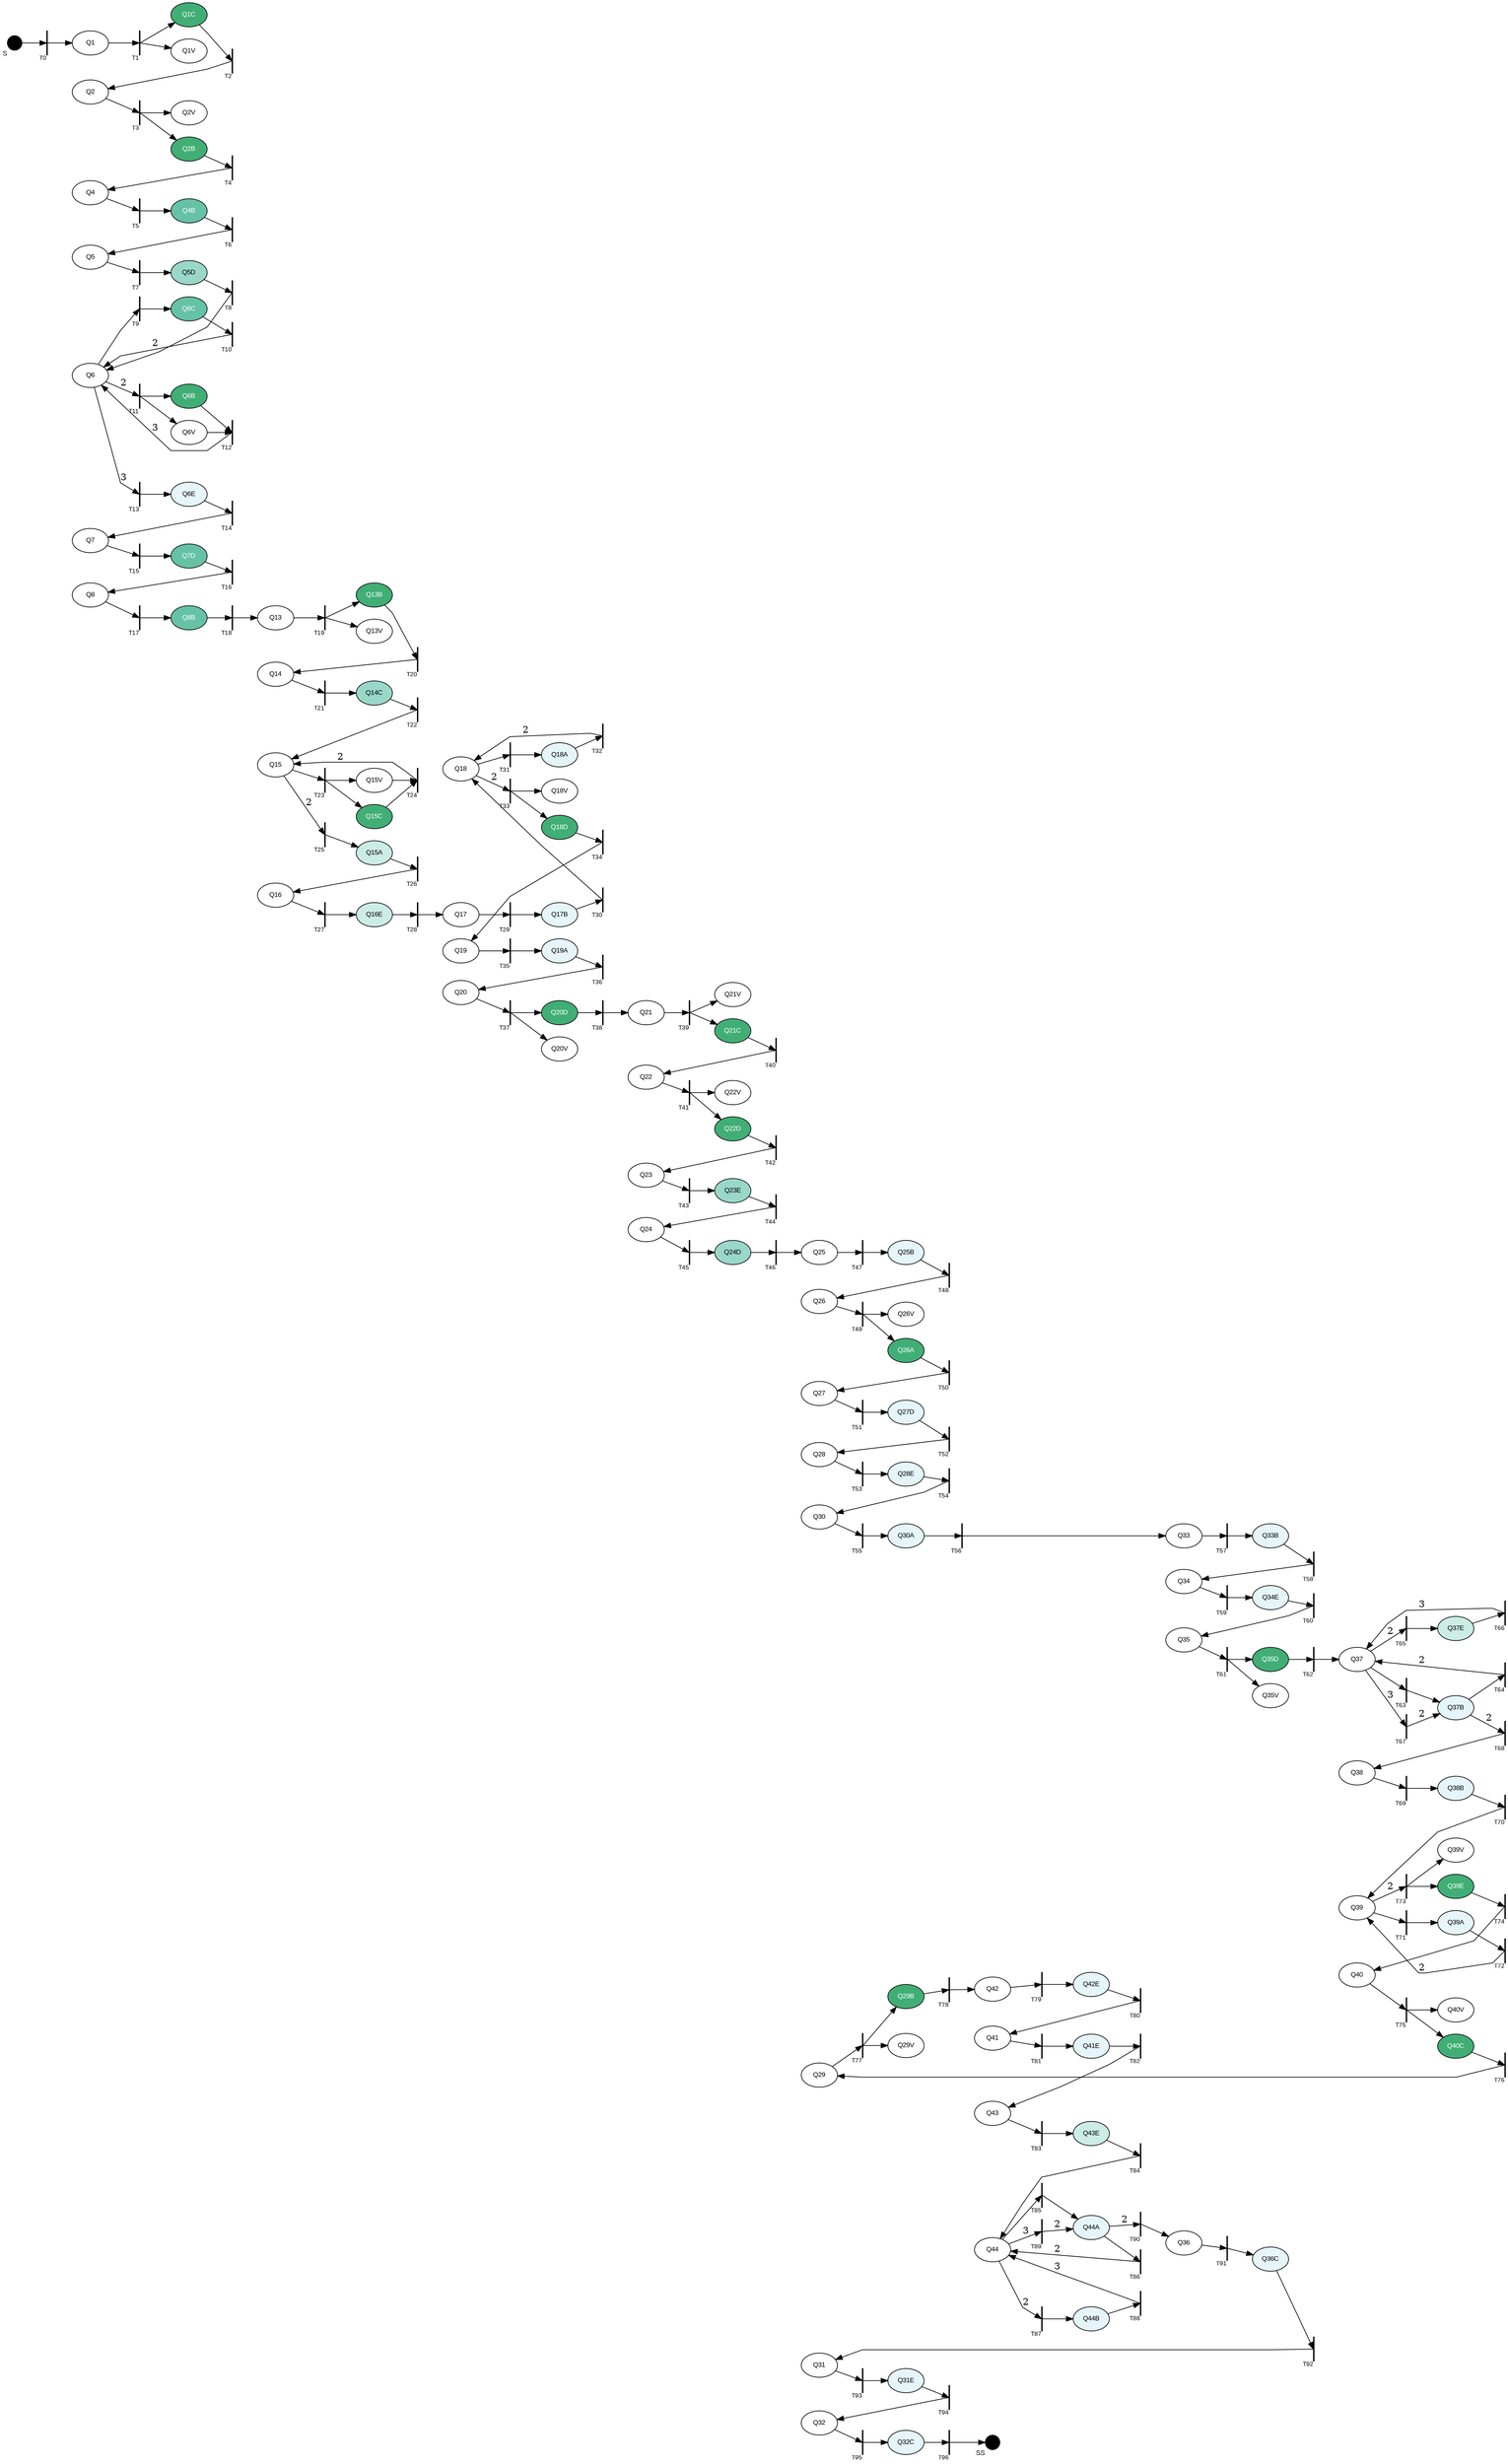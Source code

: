 digraph G { rankdir=LR; splines=polyline;
node[style=filled; fontsize=10; fontname=Arial; fontcolor=black; fillcolor=white; colorscheme=bugn9];
"S"[fillcolor=black; shape=point; width=0.3; xlabel="S";];"Q1"[colorscheme="reds5"; fillcolor=white; ]; "Q1C"[fillcolor=6; fontcolor=white;]; "Q2"[colorscheme="reds5"; fillcolor=white; ]; "Q2B"[fillcolor=6; fontcolor=white;]; "Q4"[colorscheme="reds5"; fillcolor=white; ]; "Q4B"[fillcolor=5; fontcolor=white;]; "Q5"[colorscheme="reds5"; fillcolor=white; ]; "Q5D"[fillcolor=4; ]; "Q6"[colorscheme="reds5"; fillcolor=white; fontcolor=black;]; "Q6C"[fillcolor=5; fontcolor=white;]; "Q6B"[fillcolor=6; fontcolor=white;]; "Q6E"[fillcolor=2; ]; "Q7"[colorscheme="reds5"; fillcolor=white; ]; "Q7D"[fillcolor=5; fontcolor=white;]; "Q8"[colorscheme="reds5"; fillcolor=white; ]; "Q8B"[fillcolor=5; fontcolor=white;]; "Q13"[colorscheme="reds5"; fillcolor=white; ]; "Q13B"[fillcolor=6; fontcolor=white;]; "Q14"[colorscheme="reds5"; fillcolor=white; ]; "Q14C"[fillcolor=4; ]; "Q15"[colorscheme="reds5"; fillcolor=white; fontcolor=black;]; "Q15C"[fillcolor=6; fontcolor=white;]; "Q15A"[fillcolor=3; ]; "Q16"[colorscheme="reds5"; fillcolor=white; ]; "Q16E"[fillcolor=3; ]; "Q17"[colorscheme="reds5"; fillcolor=white; ]; "Q17B"[fillcolor=2; ]; "Q18"[colorscheme="reds5"; fillcolor=white; fontcolor=black;]; "Q18A"[fillcolor=2; ]; "Q18D"[fillcolor=6; fontcolor=white;]; "Q19"[colorscheme="reds5"; fillcolor=white; ]; "Q19A"[fillcolor=2; ]; "Q20"[colorscheme="reds5"; fillcolor=white; ]; "Q20D"[fillcolor=6; fontcolor=white;]; "Q21"[colorscheme="reds5"; fillcolor=white; ]; "Q21C"[fillcolor=6; fontcolor=white;]; "Q22"[colorscheme="reds5"; fillcolor=white; ]; "Q22D"[fillcolor=6; fontcolor=white;]; "Q23"[colorscheme="reds5"; fillcolor=white; ]; "Q23E"[fillcolor=4; ]; "Q24"[colorscheme="reds5"; fillcolor=white; ]; "Q24D"[fillcolor=4; ]; "Q25"[colorscheme="reds5"; fillcolor=white; ]; "Q25B"[fillcolor=2; ]; "Q26"[colorscheme="reds5"; fillcolor=white; ]; "Q26A"[fillcolor=6; fontcolor=white;]; "Q27"[colorscheme="reds5"; fillcolor=white; ]; "Q27D"[fillcolor=2; ]; "Q28"[colorscheme="reds5"; fillcolor=white; ]; "Q28E"[fillcolor=2; ]; "Q30"[colorscheme="reds5"; fillcolor=white; ]; "Q30A"[fillcolor=2; ]; "Q33"[colorscheme="reds5"; fillcolor=white; ]; "Q33B"[fillcolor=2; ]; "Q34"[colorscheme="reds5"; fillcolor=white; ]; "Q34E"[fillcolor=2; ]; "Q35"[colorscheme="reds5"; fillcolor=white; ]; "Q35D"[fillcolor=6; fontcolor=white;]; "Q37"[colorscheme="reds5"; fillcolor=white; fontcolor=black;]; "Q37B"[fillcolor=2; ]; "Q37E"[fillcolor=3; ]; "Q38"[colorscheme="reds5"; fillcolor=white; ]; "Q38B"[fillcolor=2; ]; "Q39"[colorscheme="reds5"; fillcolor=white; fontcolor=black;]; "Q39A"[fillcolor=2; ]; "Q39E"[fillcolor=6; fontcolor=white;]; "Q40"[colorscheme="reds5"; fillcolor=white; ]; "Q40C"[fillcolor=6; fontcolor=white;]; "Q29"[colorscheme="reds5"; fillcolor=white; ]; "Q29B"[fillcolor=6; fontcolor=white;]; "Q42"[colorscheme="reds5"; fillcolor=white; ]; "Q42E"[fillcolor=2; ]; "Q41"[colorscheme="reds5"; fillcolor=white; ]; "Q41E"[fillcolor=2; ]; "Q43"[colorscheme="reds5"; fillcolor=white; ]; "Q43E"[fillcolor=3; ]; "Q44"[colorscheme="reds5"; fillcolor=white; fontcolor=black;]; "Q44A"[fillcolor=2; ]; "Q44B"[fillcolor=2; ]; "Q36"[colorscheme="reds5"; fillcolor=white; ]; "Q36C"[fillcolor=2; ]; "Q31"[colorscheme="reds5"; fillcolor=white; ]; "Q31E"[fillcolor=2; ]; "Q32"[colorscheme="reds5"; fillcolor=white; ]; "Q32C"[fillcolor=2; ]; "SS"[fillcolor=black; shape=point; width=0.3; xlabel="SS";];"T0"[fillcolor=black; shape=box; label=""; width=0.01; fontsize=9; xlabel="T0"]; "T1"[fillcolor=black; shape=box; label=""; width=0.01; fontsize=9; xlabel="T1"]; "T2"[fillcolor=black; shape=box; label=""; width=0.01; fontsize=9; xlabel="T2"]; "T3"[fillcolor=black; shape=box; label=""; width=0.01; fontsize=9; xlabel="T3"]; "T4"[fillcolor=black; shape=box; label=""; width=0.01; fontsize=9; xlabel="T4"]; "T5"[fillcolor=black; shape=box; label=""; width=0.01; fontsize=9; xlabel="T5"]; "T6"[fillcolor=black; shape=box; label=""; width=0.01; fontsize=9; xlabel="T6"]; "T7"[fillcolor=black; shape=box; label=""; width=0.01; fontsize=9; xlabel="T7"]; "T8"[fillcolor=black; shape=box; label=""; width=0.01; fontsize=9; xlabel="T8"]; "T9"[fillcolor=black; shape=box; label=""; width=0.01; fontsize=9; xlabel="T9"]; "T10"[fillcolor=black; shape=box; label=""; width=0.01; fontsize=9; xlabel="T10"]; "T11"[fillcolor=black; shape=box; label=""; width=0.01; fontsize=9; xlabel="T11"]; "T12"[fillcolor=black; shape=box; label=""; width=0.01; fontsize=9; xlabel="T12"]; "T13"[fillcolor=black; shape=box; label=""; width=0.01; fontsize=9; xlabel="T13"]; "T14"[fillcolor=black; shape=box; label=""; width=0.01; fontsize=9; xlabel="T14"]; "T15"[fillcolor=black; shape=box; label=""; width=0.01; fontsize=9; xlabel="T15"]; "T16"[fillcolor=black; shape=box; label=""; width=0.01; fontsize=9; xlabel="T16"]; "T17"[fillcolor=black; shape=box; label=""; width=0.01; fontsize=9; xlabel="T17"]; "T18"[fillcolor=black; shape=box; label=""; width=0.01; fontsize=9; xlabel="T18"]; "T19"[fillcolor=black; shape=box; label=""; width=0.01; fontsize=9; xlabel="T19"]; "T20"[fillcolor=black; shape=box; label=""; width=0.01; fontsize=9; xlabel="T20"]; "T21"[fillcolor=black; shape=box; label=""; width=0.01; fontsize=9; xlabel="T21"]; "T22"[fillcolor=black; shape=box; label=""; width=0.01; fontsize=9; xlabel="T22"]; "T23"[fillcolor=black; shape=box; label=""; width=0.01; fontsize=9; xlabel="T23"]; "T24"[fillcolor=black; shape=box; label=""; width=0.01; fontsize=9; xlabel="T24"]; "T25"[fillcolor=black; shape=box; label=""; width=0.01; fontsize=9; xlabel="T25"]; "T26"[fillcolor=black; shape=box; label=""; width=0.01; fontsize=9; xlabel="T26"]; "T27"[fillcolor=black; shape=box; label=""; width=0.01; fontsize=9; xlabel="T27"]; "T28"[fillcolor=black; shape=box; label=""; width=0.01; fontsize=9; xlabel="T28"]; "T29"[fillcolor=black; shape=box; label=""; width=0.01; fontsize=9; xlabel="T29"]; "T30"[fillcolor=black; shape=box; label=""; width=0.01; fontsize=9; xlabel="T30"]; "T31"[fillcolor=black; shape=box; label=""; width=0.01; fontsize=9; xlabel="T31"]; "T32"[fillcolor=black; shape=box; label=""; width=0.01; fontsize=9; xlabel="T32"]; "T33"[fillcolor=black; shape=box; label=""; width=0.01; fontsize=9; xlabel="T33"]; "T34"[fillcolor=black; shape=box; label=""; width=0.01; fontsize=9; xlabel="T34"]; "T35"[fillcolor=black; shape=box; label=""; width=0.01; fontsize=9; xlabel="T35"]; "T36"[fillcolor=black; shape=box; label=""; width=0.01; fontsize=9; xlabel="T36"]; "T37"[fillcolor=black; shape=box; label=""; width=0.01; fontsize=9; xlabel="T37"]; "T38"[fillcolor=black; shape=box; label=""; width=0.01; fontsize=9; xlabel="T38"]; "T39"[fillcolor=black; shape=box; label=""; width=0.01; fontsize=9; xlabel="T39"]; "T40"[fillcolor=black; shape=box; label=""; width=0.01; fontsize=9; xlabel="T40"]; "T41"[fillcolor=black; shape=box; label=""; width=0.01; fontsize=9; xlabel="T41"]; "T42"[fillcolor=black; shape=box; label=""; width=0.01; fontsize=9; xlabel="T42"]; "T43"[fillcolor=black; shape=box; label=""; width=0.01; fontsize=9; xlabel="T43"]; "T44"[fillcolor=black; shape=box; label=""; width=0.01; fontsize=9; xlabel="T44"]; "T45"[fillcolor=black; shape=box; label=""; width=0.01; fontsize=9; xlabel="T45"]; "T46"[fillcolor=black; shape=box; label=""; width=0.01; fontsize=9; xlabel="T46"]; "T47"[fillcolor=black; shape=box; label=""; width=0.01; fontsize=9; xlabel="T47"]; "T48"[fillcolor=black; shape=box; label=""; width=0.01; fontsize=9; xlabel="T48"]; "T49"[fillcolor=black; shape=box; label=""; width=0.01; fontsize=9; xlabel="T49"]; "T50"[fillcolor=black; shape=box; label=""; width=0.01; fontsize=9; xlabel="T50"]; "T51"[fillcolor=black; shape=box; label=""; width=0.01; fontsize=9; xlabel="T51"]; "T52"[fillcolor=black; shape=box; label=""; width=0.01; fontsize=9; xlabel="T52"]; "T53"[fillcolor=black; shape=box; label=""; width=0.01; fontsize=9; xlabel="T53"]; "T54"[fillcolor=black; shape=box; label=""; width=0.01; fontsize=9; xlabel="T54"]; "T55"[fillcolor=black; shape=box; label=""; width=0.01; fontsize=9; xlabel="T55"]; "T56"[fillcolor=black; shape=box; label=""; width=0.01; fontsize=9; xlabel="T56"]; "T57"[fillcolor=black; shape=box; label=""; width=0.01; fontsize=9; xlabel="T57"]; "T58"[fillcolor=black; shape=box; label=""; width=0.01; fontsize=9; xlabel="T58"]; "T59"[fillcolor=black; shape=box; label=""; width=0.01; fontsize=9; xlabel="T59"]; "T60"[fillcolor=black; shape=box; label=""; width=0.01; fontsize=9; xlabel="T60"]; "T61"[fillcolor=black; shape=box; label=""; width=0.01; fontsize=9; xlabel="T61"]; "T62"[fillcolor=black; shape=box; label=""; width=0.01; fontsize=9; xlabel="T62"]; "T63"[fillcolor=black; shape=box; label=""; width=0.01; fontsize=9; xlabel="T63"]; "T64"[fillcolor=black; shape=box; label=""; width=0.01; fontsize=9; xlabel="T64"]; "T65"[fillcolor=black; shape=box; label=""; width=0.01; fontsize=9; xlabel="T65"]; "T66"[fillcolor=black; shape=box; label=""; width=0.01; fontsize=9; xlabel="T66"]; "T67"[fillcolor=black; shape=box; label=""; width=0.01; fontsize=9; xlabel="T67"]; "T68"[fillcolor=black; shape=box; label=""; width=0.01; fontsize=9; xlabel="T68"]; "T69"[fillcolor=black; shape=box; label=""; width=0.01; fontsize=9; xlabel="T69"]; "T70"[fillcolor=black; shape=box; label=""; width=0.01; fontsize=9; xlabel="T70"]; "T71"[fillcolor=black; shape=box; label=""; width=0.01; fontsize=9; xlabel="T71"]; "T72"[fillcolor=black; shape=box; label=""; width=0.01; fontsize=9; xlabel="T72"]; "T73"[fillcolor=black; shape=box; label=""; width=0.01; fontsize=9; xlabel="T73"]; "T74"[fillcolor=black; shape=box; label=""; width=0.01; fontsize=9; xlabel="T74"]; "T75"[fillcolor=black; shape=box; label=""; width=0.01; fontsize=9; xlabel="T75"]; "T76"[fillcolor=black; shape=box; label=""; width=0.01; fontsize=9; xlabel="T76"]; "T77"[fillcolor=black; shape=box; label=""; width=0.01; fontsize=9; xlabel="T77"]; "T78"[fillcolor=black; shape=box; label=""; width=0.01; fontsize=9; xlabel="T78"]; "T79"[fillcolor=black; shape=box; label=""; width=0.01; fontsize=9; xlabel="T79"]; "T80"[fillcolor=black; shape=box; label=""; width=0.01; fontsize=9; xlabel="T80"]; "T81"[fillcolor=black; shape=box; label=""; width=0.01; fontsize=9; xlabel="T81"]; "T82"[fillcolor=black; shape=box; label=""; width=0.01; fontsize=9; xlabel="T82"]; "T83"[fillcolor=black; shape=box; label=""; width=0.01; fontsize=9; xlabel="T83"]; "T84"[fillcolor=black; shape=box; label=""; width=0.01; fontsize=9; xlabel="T84"]; "T85"[fillcolor=black; shape=box; label=""; width=0.01; fontsize=9; xlabel="T85"]; "T86"[fillcolor=black; shape=box; label=""; width=0.01; fontsize=9; xlabel="T86"]; "T87"[fillcolor=black; shape=box; label=""; width=0.01; fontsize=9; xlabel="T87"]; "T88"[fillcolor=black; shape=box; label=""; width=0.01; fontsize=9; xlabel="T88"]; "T89"[fillcolor=black; shape=box; label=""; width=0.01; fontsize=9; xlabel="T89"]; "T90"[fillcolor=black; shape=box; label=""; width=0.01; fontsize=9; xlabel="T90"]; "T91"[fillcolor=black; shape=box; label=""; width=0.01; fontsize=9; xlabel="T91"]; "T92"[fillcolor=black; shape=box; label=""; width=0.01; fontsize=9; xlabel="T92"]; "T93"[fillcolor=black; shape=box; label=""; width=0.01; fontsize=9; xlabel="T93"]; "T94"[fillcolor=black; shape=box; label=""; width=0.01; fontsize=9; xlabel="T94"]; "T95"[fillcolor=black; shape=box; label=""; width=0.01; fontsize=9; xlabel="T95"]; "T96"[fillcolor=black; shape=box; label=""; width=0.01; fontsize=9; xlabel="T96"]; {rank=same; "Q1"; "Q2"; "Q4"; "Q5"; "Q6"; "Q7"; "Q8"; }{rank=same; "Q13"; "Q14"; "Q15"; "Q16"; }{rank=same; "Q17"; "Q18"; "Q19"; "Q20"; }{rank=same; "Q21"; "Q22"; "Q23"; "Q24"; }{rank=same; "Q25"; "Q26"; "Q27"; "Q28"; "Q30"; "Q29"; "Q31"; "Q32"; }{rank=same; "Q33"; "Q34"; "Q35"; "Q36"; }{rank=same; "Q37"; "Q38"; "Q39"; "Q40"; }{rank=same; "Q42"; "Q41"; "Q43"; "Q44"; }"S"->"T0" "T0"->"Q1" "Q1"->"T1" "T1"->"Q1C" "T1"->"Q1V" "Q1C"->"T2" "T2"->"Q2" "Q2"->"T3" "T3"->"Q2B" "T3"->"Q2V" "Q2B"->"T4" "T4"->"Q4" "Q4"->"T5" "T5"->"Q4B" "Q4B"->"T6" "T6"->"Q5" "Q5"->"T7" "T7"->"Q5D" "Q5D"->"T8" "T8"->"Q6" "Q6"->"T9" "T9"->"Q6C" "Q6C"->"T10" "T10"->"Q6"[label="2";]; "Q6"->"T11"[label="2";]; "T11"->"Q6B" "T11"->"Q6V" "Q6B"->"T12" "Q6V"->"T12" "T12"->"Q6"[label="3";]; "Q6"->"T13"[label="3";]; "T13"->"Q6E" "Q6E"->"T14" "T14"->"Q7" "Q7"->"T15" "T15"->"Q7D" "Q7D"->"T16" "T16"->"Q8" "Q8"->"T17" "T17"->"Q8B" "Q8B"->"T18" "T18"->"Q13" "Q13"->"T19" "T19"->"Q13B" "T19"->"Q13V" "Q13B"->"T20" "T20"->"Q14" "Q14"->"T21" "T21"->"Q14C" "Q14C"->"T22" "T22"->"Q15" "Q15"->"T23" "T23"->"Q15C" "T23"->"Q15V" "Q15C"->"T24" "Q15V"->"T24" "T24"->"Q15"[label="2";]; "Q15"->"T25"[label="2";]; "T25"->"Q15A" "Q15A"->"T26" "T26"->"Q16" "Q16"->"T27" "T27"->"Q16E" "Q16E"->"T28" "T28"->"Q17" "Q17"->"T29" "T29"->"Q17B" "Q17B"->"T30" "T30"->"Q18" "Q18"->"T31" "T31"->"Q18A" "Q18A"->"T32" "T32"->"Q18"[label="2";]; "Q18"->"T33"[label="2";]; "T33"->"Q18D" "T33"->"Q18V" "Q18D"->"T34" "T34"->"Q19" "Q19"->"T35" "T35"->"Q19A" "Q19A"->"T36" "T36"->"Q20" "Q20"->"T37" "T37"->"Q20D" "T37"->"Q20V" "Q20D"->"T38" "T38"->"Q21" "Q21"->"T39" "T39"->"Q21C" "T39"->"Q21V" "Q21C"->"T40" "T40"->"Q22" "Q22"->"T41" "T41"->"Q22D" "T41"->"Q22V" "Q22D"->"T42" "T42"->"Q23" "Q23"->"T43" "T43"->"Q23E" "Q23E"->"T44" "T44"->"Q24" "Q24"->"T45" "T45"->"Q24D" "Q24D"->"T46" "T46"->"Q25" "Q25"->"T47" "T47"->"Q25B" "Q25B"->"T48" "T48"->"Q26" "Q26"->"T49" "T49"->"Q26A" "T49"->"Q26V" "Q26A"->"T50" "T50"->"Q27" "Q27"->"T51" "T51"->"Q27D" "Q27D"->"T52" "T52"->"Q28" "Q28"->"T53" "T53"->"Q28E" "Q28E"->"T54" "T54"->"Q30" "Q30"->"T55" "T55"->"Q30A" "Q30A"->"T56" "T56"->"Q33" "Q33"->"T57" "T57"->"Q33B" "Q33B"->"T58" "T58"->"Q34" "Q34"->"T59" "T59"->"Q34E" "Q34E"->"T60" "T60"->"Q35" "Q35"->"T61" "T61"->"Q35D" "T61"->"Q35V" "Q35D"->"T62" "T62"->"Q37" "Q37"->"T63" "T63"->"Q37B" "Q37B"->"T64" "T64"->"Q37"[label="2";]; "Q37"->"T65"[label="2";]; "T65"->"Q37E" "Q37E"->"T66" "T66"->"Q37"[label="3";]; "Q37"->"T67"[label="3";]; "T67"->"Q37B"[label="2";]; "Q37B"->"T68"[label="2";]; "T68"->"Q38" "Q38"->"T69" "T69"->"Q38B" "Q38B"->"T70" "T70"->"Q39" "Q39"->"T71" "T71"->"Q39A" "Q39A"->"T72" "T72"->"Q39"[label="2";]; "Q39"->"T73"[label="2";]; "T73"->"Q39E" "T73"->"Q39V" "Q39E"->"T74" "T74"->"Q40" "Q40"->"T75" "T75"->"Q40C" "T75"->"Q40V" "Q40C"->"T76" "T76"->"Q29" "Q29"->"T77" "T77"->"Q29B" "T77"->"Q29V" "Q29B"->"T78" "T78"->"Q42" "Q42"->"T79" "T79"->"Q42E" "Q42E"->"T80" "T80"->"Q41" "Q41"->"T81" "T81"->"Q41E" "Q41E"->"T82" "T82"->"Q43" "Q43"->"T83" "T83"->"Q43E" "Q43E"->"T84" "T84"->"Q44" "Q44"->"T85" "T85"->"Q44A" "Q44A"->"T86" "T86"->"Q44"[label="2";]; "Q44"->"T87"[label="2";]; "T87"->"Q44B" "Q44B"->"T88" "T88"->"Q44"[label="3";]; "Q44"->"T89"[label="3";]; "T89"->"Q44A"[label="2";]; "Q44A"->"T90"[label="2";]; "T90"->"Q36" "Q36"->"T91" "T91"->"Q36C" "Q36C"->"T92" "T92"->"Q31" "Q31"->"T93" "T93"->"Q31E" "Q31E"->"T94" "T94"->"Q32" "Q32"->"T95" "T95"->"Q32C" "Q32C"->"T96" "T96"->"SS" }